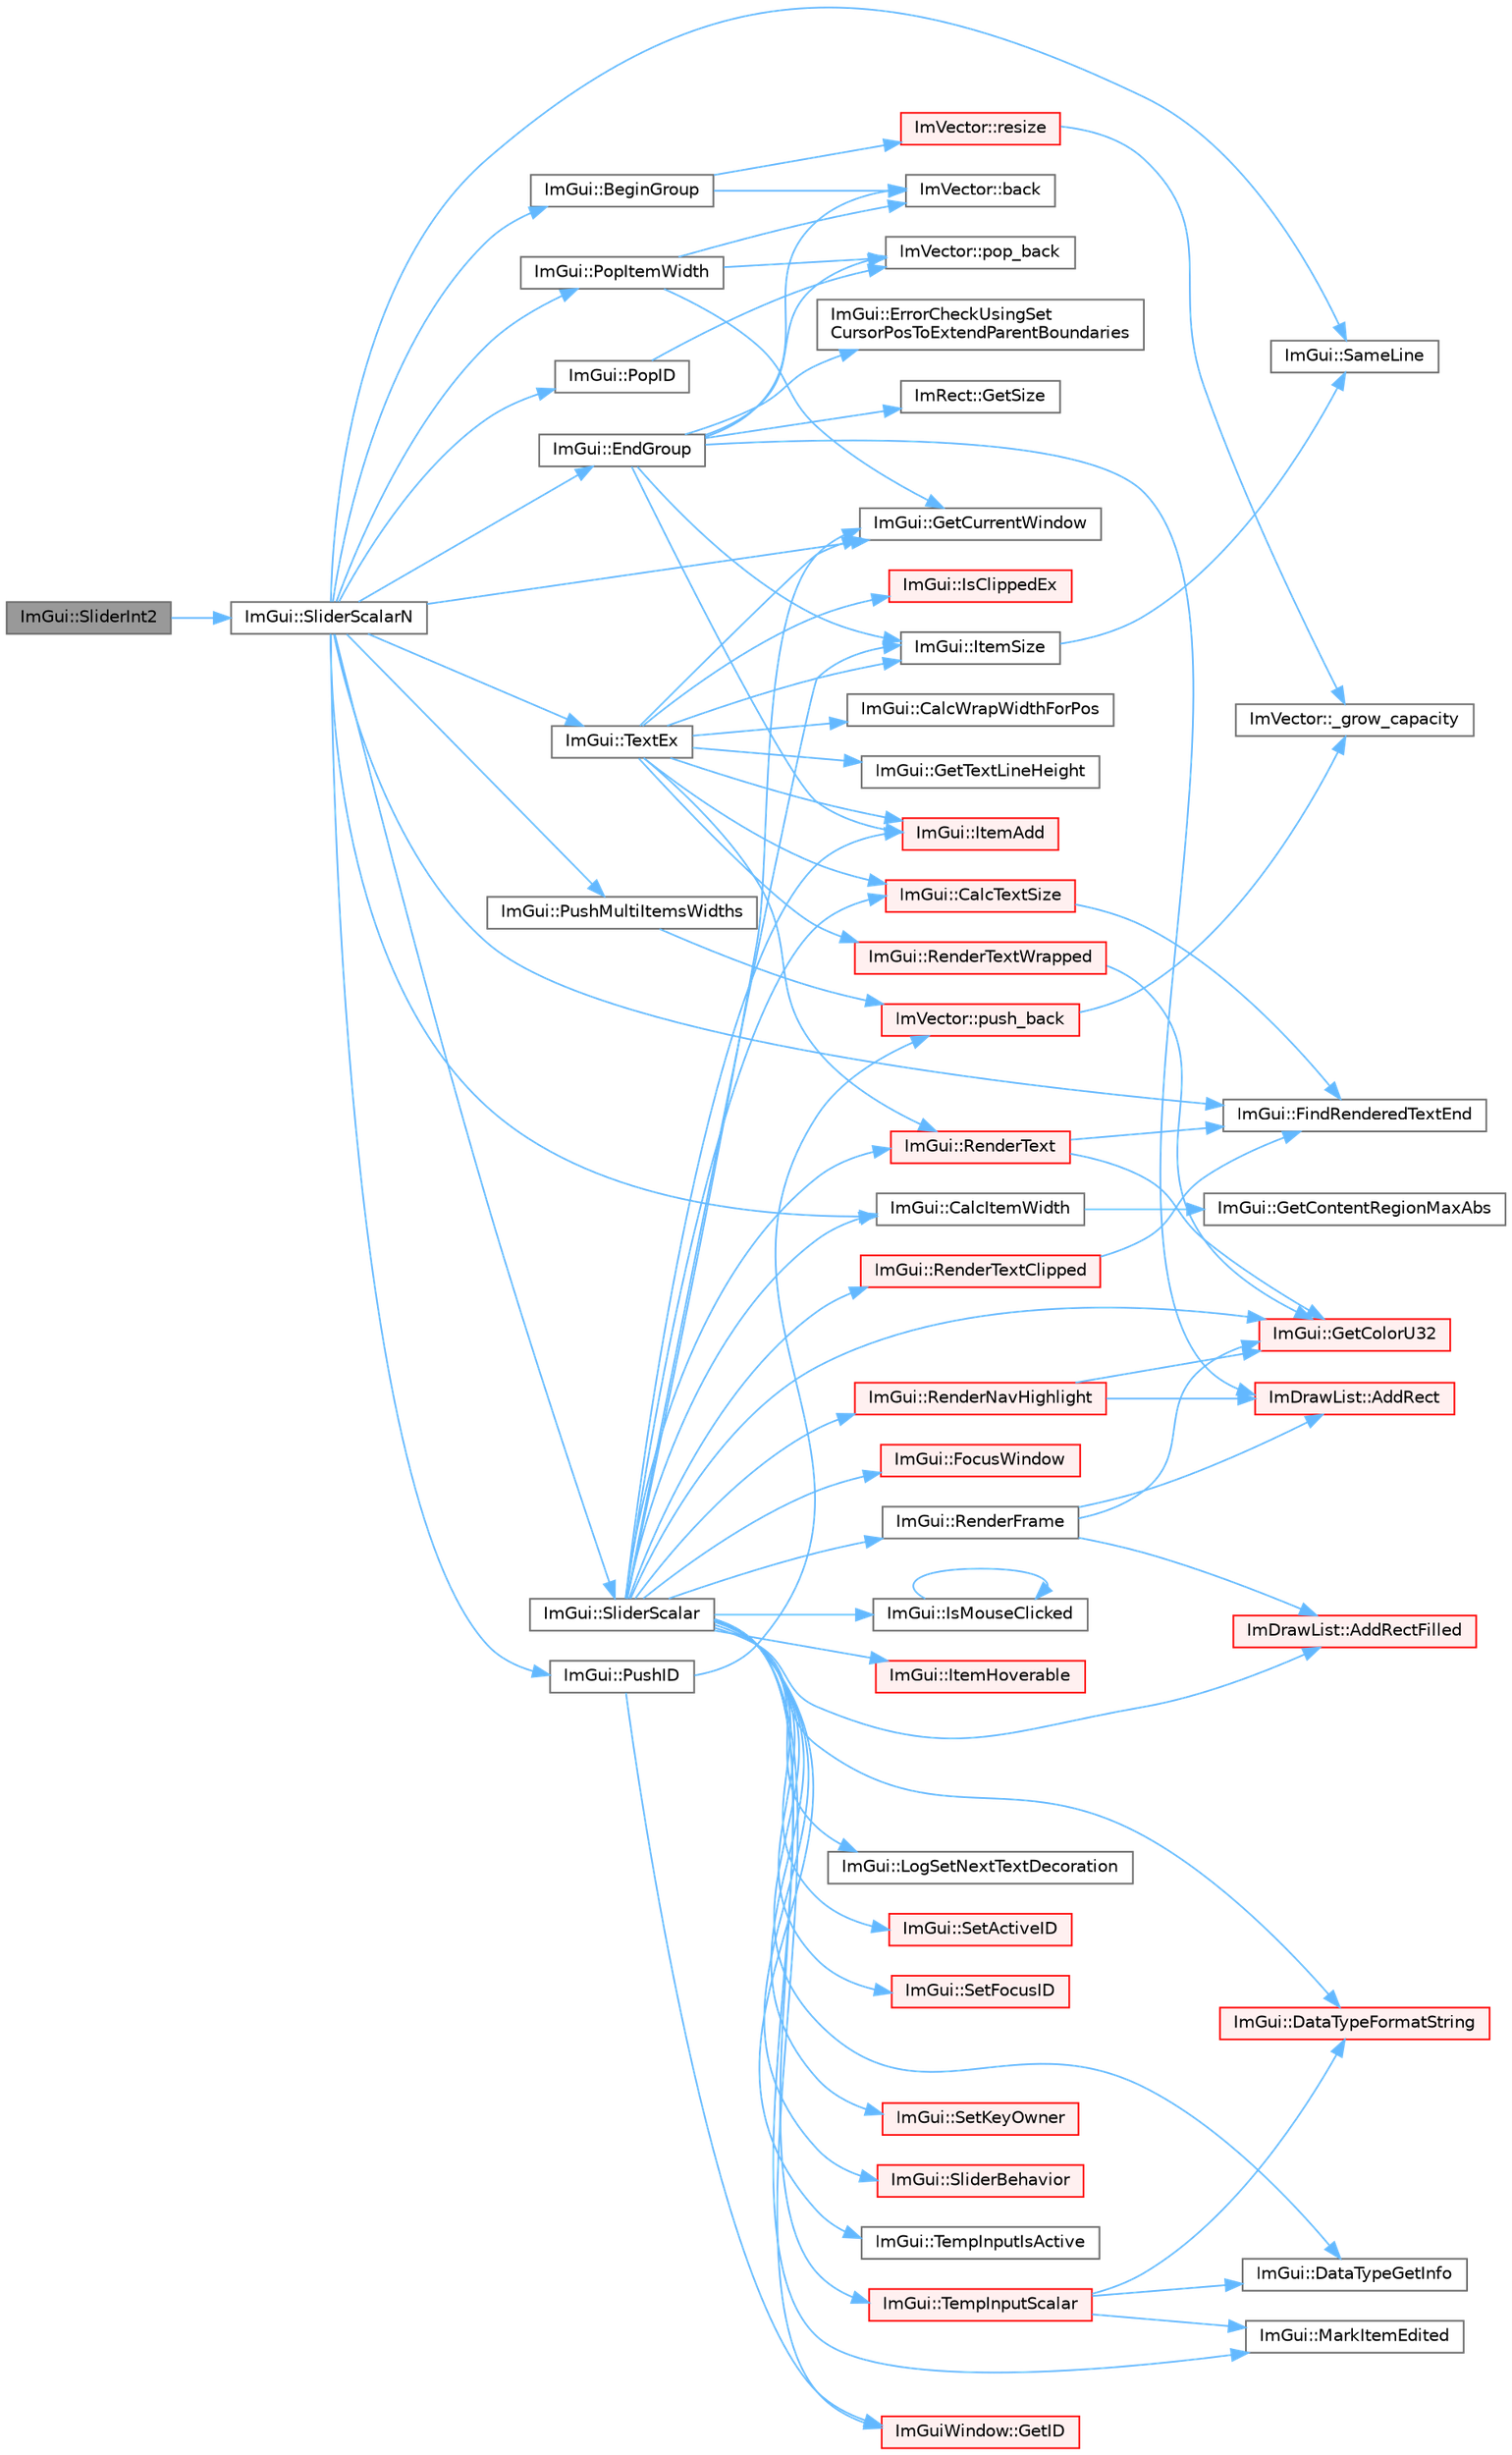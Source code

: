 digraph "ImGui::SliderInt2"
{
 // LATEX_PDF_SIZE
  bgcolor="transparent";
  edge [fontname=Helvetica,fontsize=10,labelfontname=Helvetica,labelfontsize=10];
  node [fontname=Helvetica,fontsize=10,shape=box,height=0.2,width=0.4];
  rankdir="LR";
  Node1 [id="Node000001",label="ImGui::SliderInt2",height=0.2,width=0.4,color="gray40", fillcolor="grey60", style="filled", fontcolor="black",tooltip=" "];
  Node1 -> Node2 [id="edge1_Node000001_Node000002",color="steelblue1",style="solid",tooltip=" "];
  Node2 [id="Node000002",label="ImGui::SliderScalarN",height=0.2,width=0.4,color="grey40", fillcolor="white", style="filled",URL="$namespace_im_gui.html#a64031a4ad000695c1e1d3f42792f4bb4",tooltip=" "];
  Node2 -> Node3 [id="edge2_Node000002_Node000003",color="steelblue1",style="solid",tooltip=" "];
  Node3 [id="Node000003",label="ImGui::BeginGroup",height=0.2,width=0.4,color="grey40", fillcolor="white", style="filled",URL="$namespace_im_gui.html#a42407e196b7ed2a8755bff28aae9805f",tooltip=" "];
  Node3 -> Node4 [id="edge3_Node000003_Node000004",color="steelblue1",style="solid",tooltip=" "];
  Node4 [id="Node000004",label="ImVector::back",height=0.2,width=0.4,color="grey40", fillcolor="white", style="filled",URL="$struct_im_vector.html#a2d80e87e81b1b01143c8d8be93e6fde1",tooltip=" "];
  Node3 -> Node5 [id="edge4_Node000003_Node000005",color="steelblue1",style="solid",tooltip=" "];
  Node5 [id="Node000005",label="ImVector::resize",height=0.2,width=0.4,color="red", fillcolor="#FFF0F0", style="filled",URL="$struct_im_vector.html#ac371dd62e56ae486b1a5038cf07eee56",tooltip=" "];
  Node5 -> Node6 [id="edge5_Node000005_Node000006",color="steelblue1",style="solid",tooltip=" "];
  Node6 [id="Node000006",label="ImVector::_grow_capacity",height=0.2,width=0.4,color="grey40", fillcolor="white", style="filled",URL="$struct_im_vector.html#a3a097635d464b1b70dc7d59996a88b28",tooltip=" "];
  Node2 -> Node8 [id="edge6_Node000002_Node000008",color="steelblue1",style="solid",tooltip=" "];
  Node8 [id="Node000008",label="ImGui::CalcItemWidth",height=0.2,width=0.4,color="grey40", fillcolor="white", style="filled",URL="$namespace_im_gui.html#ab3b3ba92ebd8bca4a552dd93321a1994",tooltip=" "];
  Node8 -> Node9 [id="edge7_Node000008_Node000009",color="steelblue1",style="solid",tooltip=" "];
  Node9 [id="Node000009",label="ImGui::GetContentRegionMaxAbs",height=0.2,width=0.4,color="grey40", fillcolor="white", style="filled",URL="$namespace_im_gui.html#adc4d9b0d735ffae1f1598c4df038024c",tooltip=" "];
  Node2 -> Node10 [id="edge8_Node000002_Node000010",color="steelblue1",style="solid",tooltip=" "];
  Node10 [id="Node000010",label="ImGui::EndGroup",height=0.2,width=0.4,color="grey40", fillcolor="white", style="filled",URL="$namespace_im_gui.html#a05fc97fc64f28a55486087f503d9a622",tooltip=" "];
  Node10 -> Node11 [id="edge9_Node000010_Node000011",color="steelblue1",style="solid",tooltip=" "];
  Node11 [id="Node000011",label="ImDrawList::AddRect",height=0.2,width=0.4,color="red", fillcolor="#FFF0F0", style="filled",URL="$struct_im_draw_list.html#ad96f10a3e954fe0c5b7c96d4e205af7b",tooltip=" "];
  Node10 -> Node4 [id="edge10_Node000010_Node000004",color="steelblue1",style="solid",tooltip=" "];
  Node10 -> Node22 [id="edge11_Node000010_Node000022",color="steelblue1",style="solid",tooltip=" "];
  Node22 [id="Node000022",label="ImGui::ErrorCheckUsingSet\lCursorPosToExtendParentBoundaries",height=0.2,width=0.4,color="grey40", fillcolor="white", style="filled",URL="$namespace_im_gui.html#ad5832500c14abd9e76e376b82701385b",tooltip=" "];
  Node10 -> Node23 [id="edge12_Node000010_Node000023",color="steelblue1",style="solid",tooltip=" "];
  Node23 [id="Node000023",label="ImRect::GetSize",height=0.2,width=0.4,color="grey40", fillcolor="white", style="filled",URL="$struct_im_rect.html#ae459d9c50003058cfb34519a571aaf33",tooltip=" "];
  Node10 -> Node24 [id="edge13_Node000010_Node000024",color="steelblue1",style="solid",tooltip=" "];
  Node24 [id="Node000024",label="ImGui::ItemAdd",height=0.2,width=0.4,color="red", fillcolor="#FFF0F0", style="filled",URL="$namespace_im_gui.html#a5de8ecd4c80efdca1af7329a2a48121c",tooltip=" "];
  Node10 -> Node35 [id="edge14_Node000010_Node000035",color="steelblue1",style="solid",tooltip=" "];
  Node35 [id="Node000035",label="ImGui::ItemSize",height=0.2,width=0.4,color="grey40", fillcolor="white", style="filled",URL="$namespace_im_gui.html#aeeb1ec6ae6548173dbf813e7df538c48",tooltip=" "];
  Node35 -> Node36 [id="edge15_Node000035_Node000036",color="steelblue1",style="solid",tooltip=" "];
  Node36 [id="Node000036",label="ImGui::SameLine",height=0.2,width=0.4,color="grey40", fillcolor="white", style="filled",URL="$namespace_im_gui.html#a2991c91e94f3b77a0c3411f4f3aa348e",tooltip=" "];
  Node10 -> Node37 [id="edge16_Node000010_Node000037",color="steelblue1",style="solid",tooltip=" "];
  Node37 [id="Node000037",label="ImVector::pop_back",height=0.2,width=0.4,color="grey40", fillcolor="white", style="filled",URL="$struct_im_vector.html#a3db7ce62d3c429effdb893fbf7148c1c",tooltip=" "];
  Node2 -> Node38 [id="edge17_Node000002_Node000038",color="steelblue1",style="solid",tooltip=" "];
  Node38 [id="Node000038",label="ImGui::FindRenderedTextEnd",height=0.2,width=0.4,color="grey40", fillcolor="white", style="filled",URL="$namespace_im_gui.html#a7671e1dbc803a31b06081b52a771d83f",tooltip=" "];
  Node2 -> Node39 [id="edge18_Node000002_Node000039",color="steelblue1",style="solid",tooltip=" "];
  Node39 [id="Node000039",label="ImGui::GetCurrentWindow",height=0.2,width=0.4,color="grey40", fillcolor="white", style="filled",URL="$namespace_im_gui.html#ac452417b5004ca16a814a72cff153526",tooltip=" "];
  Node2 -> Node40 [id="edge19_Node000002_Node000040",color="steelblue1",style="solid",tooltip=" "];
  Node40 [id="Node000040",label="ImGui::PopID",height=0.2,width=0.4,color="grey40", fillcolor="white", style="filled",URL="$namespace_im_gui.html#aba0b2d8f890a5d435ae43d0c4a2d4dd1",tooltip=" "];
  Node40 -> Node37 [id="edge20_Node000040_Node000037",color="steelblue1",style="solid",tooltip=" "];
  Node2 -> Node41 [id="edge21_Node000002_Node000041",color="steelblue1",style="solid",tooltip=" "];
  Node41 [id="Node000041",label="ImGui::PopItemWidth",height=0.2,width=0.4,color="grey40", fillcolor="white", style="filled",URL="$namespace_im_gui.html#ad29a3fc0cb5dfc7f9fc7224512ce90bf",tooltip=" "];
  Node41 -> Node4 [id="edge22_Node000041_Node000004",color="steelblue1",style="solid",tooltip=" "];
  Node41 -> Node39 [id="edge23_Node000041_Node000039",color="steelblue1",style="solid",tooltip=" "];
  Node41 -> Node37 [id="edge24_Node000041_Node000037",color="steelblue1",style="solid",tooltip=" "];
  Node2 -> Node42 [id="edge25_Node000002_Node000042",color="steelblue1",style="solid",tooltip=" "];
  Node42 [id="Node000042",label="ImGui::PushID",height=0.2,width=0.4,color="grey40", fillcolor="white", style="filled",URL="$namespace_im_gui.html#a27a8533605dc5b8cabf161bf7715bbde",tooltip=" "];
  Node42 -> Node43 [id="edge26_Node000042_Node000043",color="steelblue1",style="solid",tooltip=" "];
  Node43 [id="Node000043",label="ImGuiWindow::GetID",height=0.2,width=0.4,color="red", fillcolor="#FFF0F0", style="filled",URL="$struct_im_gui_window.html#a66400a63bc0b54d7d29e08d1b1b1a42b",tooltip=" "];
  Node42 -> Node47 [id="edge27_Node000042_Node000047",color="steelblue1",style="solid",tooltip=" "];
  Node47 [id="Node000047",label="ImVector::push_back",height=0.2,width=0.4,color="red", fillcolor="#FFF0F0", style="filled",URL="$struct_im_vector.html#aab5df48e0711a48bd12f3206e08c4108",tooltip=" "];
  Node47 -> Node6 [id="edge28_Node000047_Node000006",color="steelblue1",style="solid",tooltip=" "];
  Node2 -> Node48 [id="edge29_Node000002_Node000048",color="steelblue1",style="solid",tooltip=" "];
  Node48 [id="Node000048",label="ImGui::PushMultiItemsWidths",height=0.2,width=0.4,color="grey40", fillcolor="white", style="filled",URL="$namespace_im_gui.html#a6ec35a6af1a0bbe454d79c2c63b030cc",tooltip=" "];
  Node48 -> Node47 [id="edge30_Node000048_Node000047",color="steelblue1",style="solid",tooltip=" "];
  Node2 -> Node36 [id="edge31_Node000002_Node000036",color="steelblue1",style="solid",tooltip=" "];
  Node2 -> Node49 [id="edge32_Node000002_Node000049",color="steelblue1",style="solid",tooltip=" "];
  Node49 [id="Node000049",label="ImGui::SliderScalar",height=0.2,width=0.4,color="grey40", fillcolor="white", style="filled",URL="$namespace_im_gui.html#afdd7faa9a69f75b8d674cdc207441bea",tooltip=" "];
  Node49 -> Node50 [id="edge33_Node000049_Node000050",color="steelblue1",style="solid",tooltip=" "];
  Node50 [id="Node000050",label="ImDrawList::AddRectFilled",height=0.2,width=0.4,color="red", fillcolor="#FFF0F0", style="filled",URL="$struct_im_draw_list.html#a6b16ab764160b0251d2e7b3bd08c1ffc",tooltip=" "];
  Node49 -> Node8 [id="edge34_Node000049_Node000008",color="steelblue1",style="solid",tooltip=" "];
  Node49 -> Node54 [id="edge35_Node000049_Node000054",color="steelblue1",style="solid",tooltip=" "];
  Node54 [id="Node000054",label="ImGui::CalcTextSize",height=0.2,width=0.4,color="red", fillcolor="#FFF0F0", style="filled",URL="$namespace_im_gui.html#a848b9db6cc4a186751c0ecebcaadc33b",tooltip=" "];
  Node54 -> Node38 [id="edge36_Node000054_Node000038",color="steelblue1",style="solid",tooltip=" "];
  Node49 -> Node58 [id="edge37_Node000049_Node000058",color="steelblue1",style="solid",tooltip=" "];
  Node58 [id="Node000058",label="ImGui::DataTypeFormatString",height=0.2,width=0.4,color="red", fillcolor="#FFF0F0", style="filled",URL="$namespace_im_gui.html#a5fda8e22d0e4721940aefcb7232b1f82",tooltip=" "];
  Node49 -> Node59 [id="edge38_Node000049_Node000059",color="steelblue1",style="solid",tooltip=" "];
  Node59 [id="Node000059",label="ImGui::DataTypeGetInfo",height=0.2,width=0.4,color="grey40", fillcolor="white", style="filled",URL="$namespace_im_gui.html#a5b25ed1443e5a28d5a5725892e896578",tooltip=" "];
  Node49 -> Node60 [id="edge39_Node000049_Node000060",color="steelblue1",style="solid",tooltip=" "];
  Node60 [id="Node000060",label="ImGui::FocusWindow",height=0.2,width=0.4,color="red", fillcolor="#FFF0F0", style="filled",URL="$namespace_im_gui.html#a27aa6f2f3aa11778c6d023b1b223f262",tooltip=" "];
  Node49 -> Node77 [id="edge40_Node000049_Node000077",color="steelblue1",style="solid",tooltip=" "];
  Node77 [id="Node000077",label="ImGui::GetColorU32",height=0.2,width=0.4,color="red", fillcolor="#FFF0F0", style="filled",URL="$namespace_im_gui.html#a0de2d9bd347d9866511eb8d014e62556",tooltip=" "];
  Node49 -> Node39 [id="edge41_Node000049_Node000039",color="steelblue1",style="solid",tooltip=" "];
  Node49 -> Node43 [id="edge42_Node000049_Node000043",color="steelblue1",style="solid",tooltip=" "];
  Node49 -> Node79 [id="edge43_Node000049_Node000079",color="steelblue1",style="solid",tooltip=" "];
  Node79 [id="Node000079",label="ImGui::IsMouseClicked",height=0.2,width=0.4,color="grey40", fillcolor="white", style="filled",URL="$namespace_im_gui.html#a2d430db9485d0b3d86d51d5436225495",tooltip=" "];
  Node79 -> Node79 [id="edge44_Node000079_Node000079",color="steelblue1",style="solid",tooltip=" "];
  Node49 -> Node24 [id="edge45_Node000049_Node000024",color="steelblue1",style="solid",tooltip=" "];
  Node49 -> Node80 [id="edge46_Node000049_Node000080",color="steelblue1",style="solid",tooltip=" "];
  Node80 [id="Node000080",label="ImGui::ItemHoverable",height=0.2,width=0.4,color="red", fillcolor="#FFF0F0", style="filled",URL="$namespace_im_gui.html#a1d7304e335dbe35c4d97b67854111ed2",tooltip=" "];
  Node49 -> Node35 [id="edge47_Node000049_Node000035",color="steelblue1",style="solid",tooltip=" "];
  Node49 -> Node83 [id="edge48_Node000049_Node000083",color="steelblue1",style="solid",tooltip=" "];
  Node83 [id="Node000083",label="ImGui::LogSetNextTextDecoration",height=0.2,width=0.4,color="grey40", fillcolor="white", style="filled",URL="$namespace_im_gui.html#a66bc1e61bff5f2170bcd2d7d071eaa22",tooltip=" "];
  Node49 -> Node84 [id="edge49_Node000049_Node000084",color="steelblue1",style="solid",tooltip=" "];
  Node84 [id="Node000084",label="ImGui::MarkItemEdited",height=0.2,width=0.4,color="grey40", fillcolor="white", style="filled",URL="$namespace_im_gui.html#a83036681a36fbee2d35b5b57a1ef72e6",tooltip=" "];
  Node49 -> Node85 [id="edge50_Node000049_Node000085",color="steelblue1",style="solid",tooltip=" "];
  Node85 [id="Node000085",label="ImGui::RenderFrame",height=0.2,width=0.4,color="grey40", fillcolor="white", style="filled",URL="$namespace_im_gui.html#a621ba649568ede3939d4f10d83b86d04",tooltip=" "];
  Node85 -> Node11 [id="edge51_Node000085_Node000011",color="steelblue1",style="solid",tooltip=" "];
  Node85 -> Node50 [id="edge52_Node000085_Node000050",color="steelblue1",style="solid",tooltip=" "];
  Node85 -> Node77 [id="edge53_Node000085_Node000077",color="steelblue1",style="solid",tooltip=" "];
  Node49 -> Node86 [id="edge54_Node000049_Node000086",color="steelblue1",style="solid",tooltip=" "];
  Node86 [id="Node000086",label="ImGui::RenderNavHighlight",height=0.2,width=0.4,color="red", fillcolor="#FFF0F0", style="filled",URL="$namespace_im_gui.html#add2e040b97eeb0857dc7d02876b07b72",tooltip=" "];
  Node86 -> Node11 [id="edge55_Node000086_Node000011",color="steelblue1",style="solid",tooltip=" "];
  Node86 -> Node77 [id="edge56_Node000086_Node000077",color="steelblue1",style="solid",tooltip=" "];
  Node49 -> Node91 [id="edge57_Node000049_Node000091",color="steelblue1",style="solid",tooltip=" "];
  Node91 [id="Node000091",label="ImGui::RenderText",height=0.2,width=0.4,color="red", fillcolor="#FFF0F0", style="filled",URL="$namespace_im_gui.html#a9971ce57f2a288ac3a12df886c5550d1",tooltip=" "];
  Node91 -> Node38 [id="edge58_Node000091_Node000038",color="steelblue1",style="solid",tooltip=" "];
  Node91 -> Node77 [id="edge59_Node000091_Node000077",color="steelblue1",style="solid",tooltip=" "];
  Node49 -> Node97 [id="edge60_Node000049_Node000097",color="steelblue1",style="solid",tooltip=" "];
  Node97 [id="Node000097",label="ImGui::RenderTextClipped",height=0.2,width=0.4,color="red", fillcolor="#FFF0F0", style="filled",URL="$namespace_im_gui.html#ab362eafae794c7364a6b96ea06f38eb9",tooltip=" "];
  Node97 -> Node38 [id="edge61_Node000097_Node000038",color="steelblue1",style="solid",tooltip=" "];
  Node49 -> Node68 [id="edge62_Node000049_Node000068",color="steelblue1",style="solid",tooltip=" "];
  Node68 [id="Node000068",label="ImGui::SetActiveID",height=0.2,width=0.4,color="red", fillcolor="#FFF0F0", style="filled",URL="$namespace_im_gui.html#a27b8ace13a8c421ee8405f0cbebe4ead",tooltip=" "];
  Node49 -> Node99 [id="edge63_Node000049_Node000099",color="steelblue1",style="solid",tooltip=" "];
  Node99 [id="Node000099",label="ImGui::SetFocusID",height=0.2,width=0.4,color="red", fillcolor="#FFF0F0", style="filled",URL="$namespace_im_gui.html#a8ad578d7141486ff12b59b0c251234e6",tooltip=" "];
  Node49 -> Node102 [id="edge64_Node000049_Node000102",color="steelblue1",style="solid",tooltip=" "];
  Node102 [id="Node000102",label="ImGui::SetKeyOwner",height=0.2,width=0.4,color="red", fillcolor="#FFF0F0", style="filled",URL="$namespace_im_gui.html#ac415798dd69ab045cda84dd14a52c3ea",tooltip=" "];
  Node49 -> Node107 [id="edge65_Node000049_Node000107",color="steelblue1",style="solid",tooltip=" "];
  Node107 [id="Node000107",label="ImGui::SliderBehavior",height=0.2,width=0.4,color="red", fillcolor="#FFF0F0", style="filled",URL="$namespace_im_gui.html#af8d5d2cfa55221448e55e51b1abcfe93",tooltip=" "];
  Node49 -> Node109 [id="edge66_Node000049_Node000109",color="steelblue1",style="solid",tooltip=" "];
  Node109 [id="Node000109",label="ImGui::TempInputIsActive",height=0.2,width=0.4,color="grey40", fillcolor="white", style="filled",URL="$namespace_im_gui.html#a4e5c8dd9a681f3b8f8f36b07d84ae0e5",tooltip=" "];
  Node49 -> Node110 [id="edge67_Node000049_Node000110",color="steelblue1",style="solid",tooltip=" "];
  Node110 [id="Node000110",label="ImGui::TempInputScalar",height=0.2,width=0.4,color="red", fillcolor="#FFF0F0", style="filled",URL="$namespace_im_gui.html#a392fed3e7db2a75abf217bf84c6abce9",tooltip=" "];
  Node110 -> Node58 [id="edge68_Node000110_Node000058",color="steelblue1",style="solid",tooltip=" "];
  Node110 -> Node59 [id="edge69_Node000110_Node000059",color="steelblue1",style="solid",tooltip=" "];
  Node110 -> Node84 [id="edge70_Node000110_Node000084",color="steelblue1",style="solid",tooltip=" "];
  Node2 -> Node246 [id="edge71_Node000002_Node000246",color="steelblue1",style="solid",tooltip=" "];
  Node246 [id="Node000246",label="ImGui::TextEx",height=0.2,width=0.4,color="grey40", fillcolor="white", style="filled",URL="$namespace_im_gui.html#aae6420fec03511fd478d9108f31e6b5f",tooltip=" "];
  Node246 -> Node54 [id="edge72_Node000246_Node000054",color="steelblue1",style="solid",tooltip=" "];
  Node246 -> Node247 [id="edge73_Node000246_Node000247",color="steelblue1",style="solid",tooltip=" "];
  Node247 [id="Node000247",label="ImGui::CalcWrapWidthForPos",height=0.2,width=0.4,color="grey40", fillcolor="white", style="filled",URL="$namespace_im_gui.html#a66416151e58c34cd02973976de66e0e9",tooltip=" "];
  Node246 -> Node39 [id="edge74_Node000246_Node000039",color="steelblue1",style="solid",tooltip=" "];
  Node246 -> Node248 [id="edge75_Node000246_Node000248",color="steelblue1",style="solid",tooltip=" "];
  Node248 [id="Node000248",label="ImGui::GetTextLineHeight",height=0.2,width=0.4,color="grey40", fillcolor="white", style="filled",URL="$namespace_im_gui.html#aaba5637199d31ea23d4d143b30a44aff",tooltip=" "];
  Node246 -> Node249 [id="edge76_Node000246_Node000249",color="steelblue1",style="solid",tooltip=" "];
  Node249 [id="Node000249",label="ImGui::IsClippedEx",height=0.2,width=0.4,color="red", fillcolor="#FFF0F0", style="filled",URL="$namespace_im_gui.html#a7c21c85f5c95aa4ce6c2bd28bb980d44",tooltip=" "];
  Node246 -> Node24 [id="edge77_Node000246_Node000024",color="steelblue1",style="solid",tooltip=" "];
  Node246 -> Node35 [id="edge78_Node000246_Node000035",color="steelblue1",style="solid",tooltip=" "];
  Node246 -> Node91 [id="edge79_Node000246_Node000091",color="steelblue1",style="solid",tooltip=" "];
  Node246 -> Node250 [id="edge80_Node000246_Node000250",color="steelblue1",style="solid",tooltip=" "];
  Node250 [id="Node000250",label="ImGui::RenderTextWrapped",height=0.2,width=0.4,color="red", fillcolor="#FFF0F0", style="filled",URL="$namespace_im_gui.html#aa483b40f6899e1b289b4bf6c2673d1d2",tooltip=" "];
  Node250 -> Node77 [id="edge81_Node000250_Node000077",color="steelblue1",style="solid",tooltip=" "];
}
